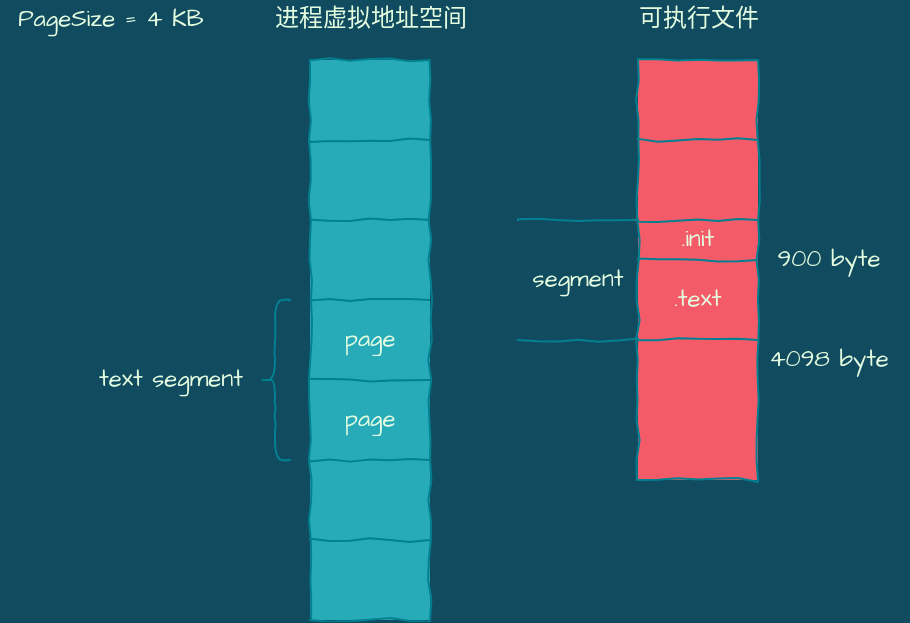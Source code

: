 <mxfile version="14.1.4" type="github">
  <diagram id="gsOSVRQu1B2_pKNPIINB" name="Page-1">
    <mxGraphModel dx="786" dy="427" grid="1" gridSize="10" guides="1" tooltips="1" connect="1" arrows="1" fold="1" page="1" pageScale="1" pageWidth="827" pageHeight="1169" background="#114B5F" math="0" shadow="0">
      <root>
        <mxCell id="0" />
        <mxCell id="1" parent="0" />
        <mxCell id="k19BqlN-eKoRZhrv01-V-1" value="" style="shape=table;html=1;whiteSpace=wrap;startSize=0;container=1;collapsible=0;childLayout=tableLayout;fillColor=#F45B69;strokeColor=#028090;fontColor=#E4FDE1;comic=1;" parent="1" vertex="1">
          <mxGeometry x="506" y="120" width="60" height="210" as="geometry" />
        </mxCell>
        <mxCell id="k19BqlN-eKoRZhrv01-V-2" value="" style="shape=partialRectangle;html=1;whiteSpace=wrap;collapsible=0;dropTarget=0;pointerEvents=0;fillColor=none;top=0;left=0;bottom=0;right=0;points=[[0,0.5],[1,0.5]];portConstraint=eastwest;strokeColor=#028090;fontColor=#E4FDE1;" parent="k19BqlN-eKoRZhrv01-V-1" vertex="1">
          <mxGeometry width="60" height="40" as="geometry" />
        </mxCell>
        <mxCell id="k19BqlN-eKoRZhrv01-V-3" value="" style="shape=partialRectangle;html=1;whiteSpace=wrap;connectable=0;overflow=hidden;fillColor=none;top=0;left=0;bottom=0;right=0;strokeColor=#028090;fontColor=#E4FDE1;" parent="k19BqlN-eKoRZhrv01-V-2" vertex="1">
          <mxGeometry width="60" height="40" as="geometry" />
        </mxCell>
        <mxCell id="k19BqlN-eKoRZhrv01-V-4" value="" style="shape=partialRectangle;html=1;whiteSpace=wrap;collapsible=0;dropTarget=0;pointerEvents=0;fillColor=none;top=0;left=0;bottom=0;right=0;points=[[0,0.5],[1,0.5]];portConstraint=eastwest;strokeColor=#028090;fontColor=#E4FDE1;" parent="k19BqlN-eKoRZhrv01-V-1" vertex="1">
          <mxGeometry y="40" width="60" height="40" as="geometry" />
        </mxCell>
        <mxCell id="k19BqlN-eKoRZhrv01-V-5" value="" style="shape=partialRectangle;html=1;whiteSpace=wrap;connectable=0;overflow=hidden;fillColor=none;top=0;left=0;bottom=0;right=0;strokeColor=#028090;fontColor=#E4FDE1;" parent="k19BqlN-eKoRZhrv01-V-4" vertex="1">
          <mxGeometry width="60" height="40" as="geometry" />
        </mxCell>
        <mxCell id="k19BqlN-eKoRZhrv01-V-6" value="" style="shape=partialRectangle;html=1;whiteSpace=wrap;collapsible=0;dropTarget=0;pointerEvents=0;fillColor=none;top=0;left=0;bottom=0;right=0;points=[[0,0.5],[1,0.5]];portConstraint=eastwest;strokeColor=#028090;fontColor=#E4FDE1;" parent="k19BqlN-eKoRZhrv01-V-1" vertex="1">
          <mxGeometry y="80" width="60" height="20" as="geometry" />
        </mxCell>
        <mxCell id="k19BqlN-eKoRZhrv01-V-7" value=".init" style="shape=partialRectangle;html=1;whiteSpace=wrap;connectable=0;overflow=hidden;fillColor=none;top=0;left=0;bottom=0;right=0;strokeColor=#028090;fontColor=#E4FDE1;fontFamily=Architects Daughter;fontSource=https%3A%2F%2Ffonts.googleapis.com%2Fcss%3Ffamily%3DArchitects%2BDaughter;" parent="k19BqlN-eKoRZhrv01-V-6" vertex="1">
          <mxGeometry width="60" height="20" as="geometry" />
        </mxCell>
        <mxCell id="k19BqlN-eKoRZhrv01-V-8" value="" style="shape=partialRectangle;html=1;whiteSpace=wrap;collapsible=0;dropTarget=0;pointerEvents=0;fillColor=none;top=0;left=0;bottom=0;right=0;points=[[0,0.5],[1,0.5]];portConstraint=eastwest;strokeColor=#028090;fontColor=#E4FDE1;" parent="k19BqlN-eKoRZhrv01-V-1" vertex="1">
          <mxGeometry y="100" width="60" height="40" as="geometry" />
        </mxCell>
        <mxCell id="k19BqlN-eKoRZhrv01-V-9" value=".text" style="shape=partialRectangle;html=1;whiteSpace=wrap;connectable=0;overflow=hidden;fillColor=none;top=0;left=0;bottom=0;right=0;strokeColor=#028090;fontColor=#E4FDE1;fontFamily=Architects Daughter;fontSource=https%3A%2F%2Ffonts.googleapis.com%2Fcss%3Ffamily%3DArchitects%2BDaughter;" parent="k19BqlN-eKoRZhrv01-V-8" vertex="1">
          <mxGeometry width="60" height="40" as="geometry" />
        </mxCell>
        <mxCell id="k19BqlN-eKoRZhrv01-V-10" value="" style="shape=partialRectangle;html=1;whiteSpace=wrap;collapsible=0;dropTarget=0;pointerEvents=0;fillColor=none;top=0;left=0;bottom=0;right=0;points=[[0,0.5],[1,0.5]];portConstraint=eastwest;strokeColor=#028090;fontColor=#E4FDE1;" parent="k19BqlN-eKoRZhrv01-V-1" vertex="1">
          <mxGeometry y="140" width="60" height="70" as="geometry" />
        </mxCell>
        <mxCell id="k19BqlN-eKoRZhrv01-V-11" value="" style="shape=partialRectangle;html=1;whiteSpace=wrap;connectable=0;overflow=hidden;fillColor=none;top=0;left=0;bottom=0;right=0;strokeColor=#028090;fontColor=#E4FDE1;" parent="k19BqlN-eKoRZhrv01-V-10" vertex="1">
          <mxGeometry width="60" height="70" as="geometry" />
        </mxCell>
        <mxCell id="k19BqlN-eKoRZhrv01-V-23" value="" style="shape=table;html=1;whiteSpace=wrap;startSize=0;container=1;collapsible=0;childLayout=tableLayout;strokeColor=#028090;fontColor=#E4FDE1;comic=1;fontFamily=Architects Daughter;fontSource=https%3A%2F%2Ffonts.googleapis.com%2Fcss%3Ffamily%3DArchitects%2BDaughter;fillColor=#28ABB9;" parent="1" vertex="1">
          <mxGeometry x="342" y="120" width="60" height="280" as="geometry" />
        </mxCell>
        <mxCell id="k19BqlN-eKoRZhrv01-V-26" value="" style="shape=partialRectangle;html=1;whiteSpace=wrap;collapsible=0;dropTarget=0;pointerEvents=0;fillColor=none;top=0;left=0;bottom=0;right=0;points=[[0,0.5],[1,0.5]];portConstraint=eastwest;strokeColor=#028090;fontColor=#E4FDE1;" parent="k19BqlN-eKoRZhrv01-V-23" vertex="1">
          <mxGeometry width="60" height="40" as="geometry" />
        </mxCell>
        <mxCell id="k19BqlN-eKoRZhrv01-V-27" value="" style="shape=partialRectangle;html=1;whiteSpace=wrap;connectable=0;overflow=hidden;fillColor=none;top=0;left=0;bottom=0;right=0;strokeColor=#028090;fontColor=#E4FDE1;" parent="k19BqlN-eKoRZhrv01-V-26" vertex="1">
          <mxGeometry width="60" height="40" as="geometry" />
        </mxCell>
        <mxCell id="k19BqlN-eKoRZhrv01-V-28" value="" style="shape=partialRectangle;html=1;whiteSpace=wrap;collapsible=0;dropTarget=0;pointerEvents=0;fillColor=none;top=0;left=0;bottom=0;right=0;points=[[0,0.5],[1,0.5]];portConstraint=eastwest;strokeColor=#028090;fontColor=#E4FDE1;" parent="k19BqlN-eKoRZhrv01-V-23" vertex="1">
          <mxGeometry y="40" width="60" height="40" as="geometry" />
        </mxCell>
        <mxCell id="k19BqlN-eKoRZhrv01-V-29" value="" style="shape=partialRectangle;html=1;whiteSpace=wrap;connectable=0;overflow=hidden;fillColor=none;top=0;left=0;bottom=0;right=0;strokeColor=#028090;fontColor=#E4FDE1;" parent="k19BqlN-eKoRZhrv01-V-28" vertex="1">
          <mxGeometry width="60" height="40" as="geometry" />
        </mxCell>
        <mxCell id="k19BqlN-eKoRZhrv01-V-30" value="" style="shape=partialRectangle;html=1;whiteSpace=wrap;collapsible=0;dropTarget=0;pointerEvents=0;fillColor=none;top=0;left=0;bottom=0;right=0;points=[[0,0.5],[1,0.5]];portConstraint=eastwest;strokeColor=#028090;fontColor=#E4FDE1;" parent="k19BqlN-eKoRZhrv01-V-23" vertex="1">
          <mxGeometry y="80" width="60" height="40" as="geometry" />
        </mxCell>
        <mxCell id="k19BqlN-eKoRZhrv01-V-31" value="" style="shape=partialRectangle;html=1;whiteSpace=wrap;connectable=0;overflow=hidden;fillColor=none;top=0;left=0;bottom=0;right=0;strokeColor=#028090;fontColor=#E4FDE1;" parent="k19BqlN-eKoRZhrv01-V-30" vertex="1">
          <mxGeometry width="60" height="40" as="geometry" />
        </mxCell>
        <mxCell id="k19BqlN-eKoRZhrv01-V-32" value="" style="shape=partialRectangle;html=1;whiteSpace=wrap;collapsible=0;dropTarget=0;pointerEvents=0;fillColor=none;top=0;left=0;bottom=0;right=0;points=[[0,0.5],[1,0.5]];portConstraint=eastwest;strokeColor=#028090;fontColor=#E4FDE1;fontFamily=Architects Daughter;fontSource=https%3A%2F%2Ffonts.googleapis.com%2Fcss%3Ffamily%3DArchitects%2BDaughter;" parent="k19BqlN-eKoRZhrv01-V-23" vertex="1">
          <mxGeometry y="120" width="60" height="40" as="geometry" />
        </mxCell>
        <mxCell id="k19BqlN-eKoRZhrv01-V-33" value="page" style="shape=partialRectangle;html=1;whiteSpace=wrap;connectable=0;overflow=hidden;fillColor=none;top=0;left=0;bottom=0;right=0;strokeColor=#028090;fontColor=#E4FDE1;fontFamily=Architects Daughter;fontSource=https%3A%2F%2Ffonts.googleapis.com%2Fcss%3Ffamily%3DArchitects%2BDaughter;" parent="k19BqlN-eKoRZhrv01-V-32" vertex="1">
          <mxGeometry width="60" height="40" as="geometry" />
        </mxCell>
        <mxCell id="k19BqlN-eKoRZhrv01-V-24" value="" style="shape=partialRectangle;html=1;whiteSpace=wrap;collapsible=0;dropTarget=0;pointerEvents=0;fillColor=none;top=0;left=0;bottom=0;right=0;points=[[0,0.5],[1,0.5]];portConstraint=eastwest;strokeColor=#028090;fontColor=#E4FDE1;" parent="k19BqlN-eKoRZhrv01-V-23" vertex="1">
          <mxGeometry y="160" width="60" height="40" as="geometry" />
        </mxCell>
        <mxCell id="k19BqlN-eKoRZhrv01-V-25" value="page" style="shape=partialRectangle;html=1;whiteSpace=wrap;connectable=0;overflow=hidden;fillColor=none;top=0;left=0;bottom=0;right=0;strokeColor=#028090;fontColor=#E4FDE1;fontFamily=Architects Daughter;fontSource=https%3A%2F%2Ffonts.googleapis.com%2Fcss%3Ffamily%3DArchitects%2BDaughter;" parent="k19BqlN-eKoRZhrv01-V-24" vertex="1">
          <mxGeometry width="60" height="40" as="geometry" />
        </mxCell>
        <mxCell id="k19BqlN-eKoRZhrv01-V-48" style="shape=partialRectangle;html=1;whiteSpace=wrap;collapsible=0;dropTarget=0;pointerEvents=0;fillColor=none;top=0;left=0;bottom=0;right=0;points=[[0,0.5],[1,0.5]];portConstraint=eastwest;strokeColor=#028090;fontColor=#E4FDE1;" parent="k19BqlN-eKoRZhrv01-V-23" vertex="1">
          <mxGeometry y="200" width="60" height="40" as="geometry" />
        </mxCell>
        <mxCell id="k19BqlN-eKoRZhrv01-V-49" style="shape=partialRectangle;html=1;whiteSpace=wrap;connectable=0;overflow=hidden;fillColor=none;top=0;left=0;bottom=0;right=0;strokeColor=#028090;fontColor=#E4FDE1;" parent="k19BqlN-eKoRZhrv01-V-48" vertex="1">
          <mxGeometry width="60" height="40" as="geometry" />
        </mxCell>
        <mxCell id="k19BqlN-eKoRZhrv01-V-50" style="shape=partialRectangle;html=1;whiteSpace=wrap;collapsible=0;dropTarget=0;pointerEvents=0;fillColor=none;top=0;left=0;bottom=0;right=0;points=[[0,0.5],[1,0.5]];portConstraint=eastwest;strokeColor=#028090;fontColor=#E4FDE1;" parent="k19BqlN-eKoRZhrv01-V-23" vertex="1">
          <mxGeometry y="240" width="60" height="40" as="geometry" />
        </mxCell>
        <mxCell id="k19BqlN-eKoRZhrv01-V-51" style="shape=partialRectangle;html=1;whiteSpace=wrap;connectable=0;overflow=hidden;fillColor=none;top=0;left=0;bottom=0;right=0;strokeColor=#028090;fontColor=#E4FDE1;" parent="k19BqlN-eKoRZhrv01-V-50" vertex="1">
          <mxGeometry width="60" height="40" as="geometry" />
        </mxCell>
        <mxCell id="k19BqlN-eKoRZhrv01-V-34" value="900 byte" style="text;html=1;align=center;verticalAlign=middle;resizable=0;points=[];autosize=1;fontFamily=Architects Daughter;fontColor=#E4FDE1;" parent="1" vertex="1">
          <mxGeometry x="566" y="210" width="70" height="20" as="geometry" />
        </mxCell>
        <mxCell id="k19BqlN-eKoRZhrv01-V-35" value="4098 byte" style="text;html=1;align=center;verticalAlign=middle;resizable=0;points=[];autosize=1;fontFamily=Architects Daughter;fontColor=#E4FDE1;" parent="1" vertex="1">
          <mxGeometry x="561" y="260" width="80" height="20" as="geometry" />
        </mxCell>
        <mxCell id="k19BqlN-eKoRZhrv01-V-36" value="进程虚拟地址空间" style="text;html=1;align=center;verticalAlign=middle;resizable=0;points=[];autosize=1;fontFamily=Architects Daughter;fontColor=#E4FDE1;" parent="1" vertex="1">
          <mxGeometry x="317" y="90" width="110" height="20" as="geometry" />
        </mxCell>
        <mxCell id="k19BqlN-eKoRZhrv01-V-52" value="可执行文件" style="text;html=1;align=center;verticalAlign=middle;resizable=0;points=[];autosize=1;fontFamily=Architects Daughter;fontColor=#E4FDE1;" parent="1" vertex="1">
          <mxGeometry x="496" y="90" width="80" height="20" as="geometry" />
        </mxCell>
        <mxCell id="k19BqlN-eKoRZhrv01-V-54" value="" style="shape=curlyBracket;whiteSpace=wrap;html=1;rounded=1;comic=1;sketch=0;strokeColor=#028090;fillColor=#F45B69;fontFamily=Architects Daughter;fontSource=https%3A%2F%2Ffonts.googleapis.com%2Fcss%3Ffamily%3DArchitects%2BDaughter;fontColor=#E4FDE1;" parent="1" vertex="1">
          <mxGeometry x="317" y="240" width="15" height="80" as="geometry" />
        </mxCell>
        <mxCell id="k19BqlN-eKoRZhrv01-V-55" value="PageSize = 4 KB" style="text;html=1;align=center;verticalAlign=middle;resizable=0;points=[];autosize=1;fontFamily=Architects Daughter;fontColor=#E4FDE1;" parent="1" vertex="1">
          <mxGeometry x="187" y="90" width="110" height="20" as="geometry" />
        </mxCell>
        <mxCell id="FFB3woq7MEnjwf5_CKLt-1" value="segment" style="shape=partialRectangle;whiteSpace=wrap;html=1;left=0;right=0;fillColor=none;strokeColor=#028090;fontColor=#E4FDE1;comic=1;fontFamily=Architects Daughter;fontSource=https%3A%2F%2Ffonts.googleapis.com%2Fcss%3Ffamily%3DArchitects%2BDaughter;" vertex="1" parent="1">
          <mxGeometry x="446" y="200" width="60" height="60" as="geometry" />
        </mxCell>
        <mxCell id="FFB3woq7MEnjwf5_CKLt-5" value="text segment" style="text;html=1;align=center;verticalAlign=middle;resizable=0;points=[];autosize=1;fontFamily=Architects Daughter;fontColor=#E4FDE1;" vertex="1" parent="1">
          <mxGeometry x="227" y="270" width="90" height="20" as="geometry" />
        </mxCell>
      </root>
    </mxGraphModel>
  </diagram>
</mxfile>
